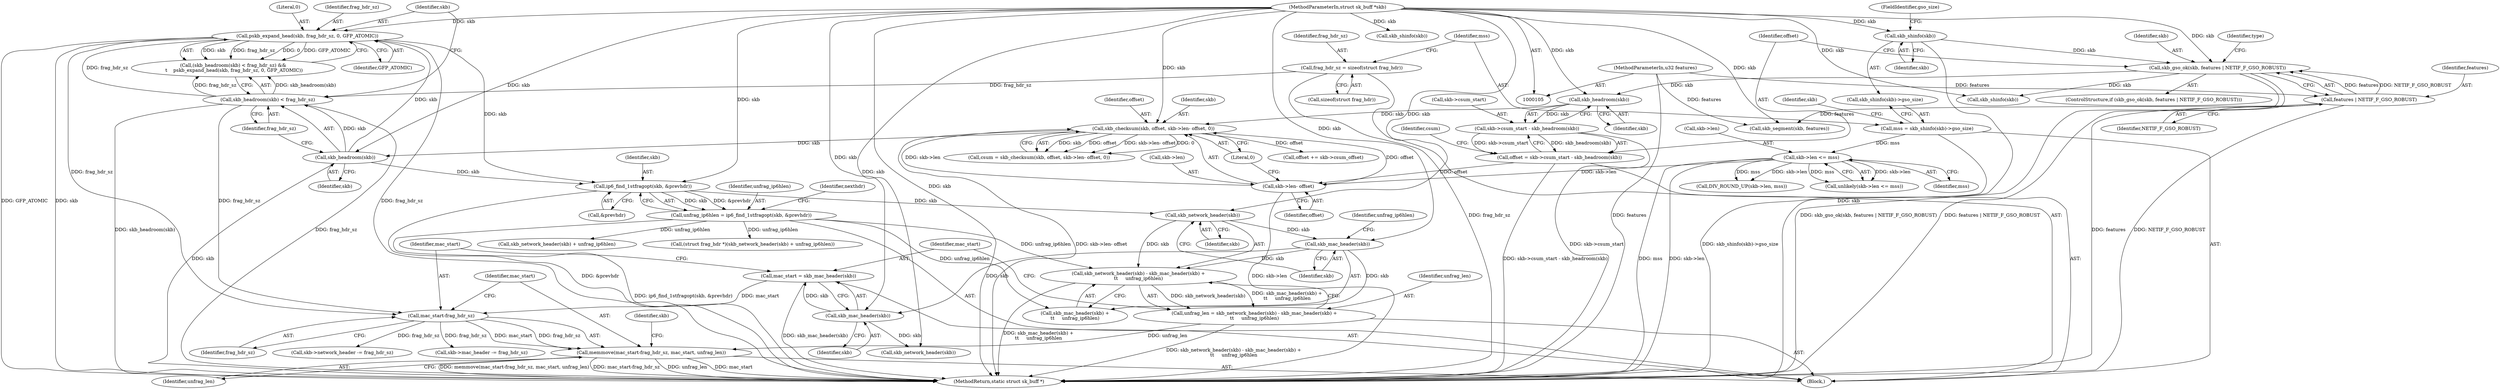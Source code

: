 digraph "1_linux_a9cf73ea7ff78f52662c8658d93c226effbbedde@API" {
"1000264" [label="(Call,memmove(mac_start-frag_hdr_sz, mac_start, unfrag_len))"];
"1000265" [label="(Call,mac_start-frag_hdr_sz)"];
"1000260" [label="(Call,mac_start = skb_mac_header(skb))"];
"1000262" [label="(Call,skb_mac_header(skb))"];
"1000257" [label="(Call,skb_mac_header(skb))"];
"1000254" [label="(Call,skb_network_header(skb))"];
"1000239" [label="(Call,ip6_find_1stfragopt(skb, &prevhdr))"];
"1000228" [label="(Call,skb_headroom(skb))"];
"1000195" [label="(Call,skb_checksum(skb, offset, skb->len- offset, 0))"];
"1000191" [label="(Call,skb_headroom(skb))"];
"1000144" [label="(Call,skb_gso_ok(skb, features | NETIF_F_GSO_ROBUST))"];
"1000132" [label="(Call,skb_shinfo(skb))"];
"1000106" [label="(MethodParameterIn,struct sk_buff *skb)"];
"1000146" [label="(Call,features | NETIF_F_GSO_ROBUST)"];
"1000107" [label="(MethodParameterIn,u32 features)"];
"1000198" [label="(Call,skb->len- offset)"];
"1000137" [label="(Call,skb->len <= mss)"];
"1000129" [label="(Call,mss = skb_shinfo(skb)->gso_size)"];
"1000185" [label="(Call,offset = skb->csum_start - skb_headroom(skb))"];
"1000187" [label="(Call,skb->csum_start - skb_headroom(skb))"];
"1000231" [label="(Call,pskb_expand_head(skb, frag_hdr_sz, 0, GFP_ATOMIC))"];
"1000227" [label="(Call,skb_headroom(skb) < frag_hdr_sz)"];
"1000123" [label="(Call,frag_hdr_sz = sizeof(struct frag_hdr))"];
"1000251" [label="(Call,unfrag_len = skb_network_header(skb) - skb_mac_header(skb) +\n\t\t     unfrag_ip6hlen)"];
"1000253" [label="(Call,skb_network_header(skb) - skb_mac_header(skb) +\n\t\t     unfrag_ip6hlen)"];
"1000237" [label="(Call,unfrag_ip6hlen = ip6_find_1stfragopt(skb, &prevhdr))"];
"1000227" [label="(Call,skb_headroom(skb) < frag_hdr_sz)"];
"1000141" [label="(Identifier,mss)"];
"1000193" [label="(Call,csum = skb_checksum(skb, offset, skb->len- offset, 0))"];
"1000202" [label="(Identifier,offset)"];
"1000129" [label="(Call,mss = skb_shinfo(skb)->gso_size)"];
"1000233" [label="(Identifier,frag_hdr_sz)"];
"1000152" [label="(Identifier,type)"];
"1000254" [label="(Call,skb_network_header(skb))"];
"1000302" [label="(Call,skb_segment(skb, features))"];
"1000269" [label="(Identifier,unfrag_len)"];
"1000194" [label="(Identifier,csum)"];
"1000139" [label="(Identifier,skb)"];
"1000272" [label="(Identifier,skb)"];
"1000262" [label="(Call,skb_mac_header(skb))"];
"1000255" [label="(Identifier,skb)"];
"1000186" [label="(Identifier,offset)"];
"1000260" [label="(Call,mac_start = skb_mac_header(skb))"];
"1000188" [label="(Call,skb->csum_start)"];
"1000187" [label="(Call,skb->csum_start - skb_headroom(skb))"];
"1000267" [label="(Identifier,frag_hdr_sz)"];
"1000106" [label="(MethodParameterIn,struct sk_buff *skb)"];
"1000138" [label="(Call,skb->len)"];
"1000154" [label="(Call,skb_shinfo(skb))"];
"1000244" [label="(Identifier,nexthdr)"];
"1000203" [label="(Literal,0)"];
"1000251" [label="(Call,unfrag_len = skb_network_header(skb) - skb_mac_header(skb) +\n\t\t     unfrag_ip6hlen)"];
"1000204" [label="(Call,offset += skb->csum_offset)"];
"1000137" [label="(Call,skb->len <= mss)"];
"1000234" [label="(Literal,0)"];
"1000124" [label="(Identifier,frag_hdr_sz)"];
"1000261" [label="(Identifier,mac_start)"];
"1000176" [label="(Call,DIV_ROUND_UP(skb->len, mss))"];
"1000258" [label="(Identifier,skb)"];
"1000147" [label="(Identifier,features)"];
"1000146" [label="(Call,features | NETIF_F_GSO_ROBUST)"];
"1000268" [label="(Identifier,mac_start)"];
"1000198" [label="(Call,skb->len- offset)"];
"1000241" [label="(Call,&prevhdr)"];
"1000266" [label="(Identifier,mac_start)"];
"1000275" [label="(Call,skb->network_header -= frag_hdr_sz)"];
"1000270" [label="(Call,skb->mac_header -= frag_hdr_sz)"];
"1000228" [label="(Call,skb_headroom(skb))"];
"1000284" [label="(Call,skb_network_header(skb) + unfrag_ip6hlen)"];
"1000143" [label="(ControlStructure,if (skb_gso_ok(skb, features | NETIF_F_GSO_ROBUST)))"];
"1000173" [label="(Call,skb_shinfo(skb))"];
"1000259" [label="(Identifier,unfrag_ip6hlen)"];
"1000134" [label="(FieldIdentifier,gso_size)"];
"1000240" [label="(Identifier,skb)"];
"1000235" [label="(Identifier,GFP_ATOMIC)"];
"1000196" [label="(Identifier,skb)"];
"1000144" [label="(Call,skb_gso_ok(skb, features | NETIF_F_GSO_ROBUST))"];
"1000265" [label="(Call,mac_start-frag_hdr_sz)"];
"1000252" [label="(Identifier,unfrag_len)"];
"1000229" [label="(Identifier,skb)"];
"1000192" [label="(Identifier,skb)"];
"1000195" [label="(Call,skb_checksum(skb, offset, skb->len- offset, 0))"];
"1000231" [label="(Call,pskb_expand_head(skb, frag_hdr_sz, 0, GFP_ATOMIC))"];
"1000257" [label="(Call,skb_mac_header(skb))"];
"1000131" [label="(Call,skb_shinfo(skb)->gso_size)"];
"1000132" [label="(Call,skb_shinfo(skb))"];
"1000148" [label="(Identifier,NETIF_F_GSO_ROBUST)"];
"1000123" [label="(Call,frag_hdr_sz = sizeof(struct frag_hdr))"];
"1000256" [label="(Call,skb_mac_header(skb) +\n\t\t     unfrag_ip6hlen)"];
"1000237" [label="(Call,unfrag_ip6hlen = ip6_find_1stfragopt(skb, &prevhdr))"];
"1000226" [label="(Call,(skb_headroom(skb) < frag_hdr_sz) &&\n \t    pskb_expand_head(skb, frag_hdr_sz, 0, GFP_ATOMIC))"];
"1000145" [label="(Identifier,skb)"];
"1000285" [label="(Call,skb_network_header(skb))"];
"1000185" [label="(Call,offset = skb->csum_start - skb_headroom(skb))"];
"1000130" [label="(Identifier,mss)"];
"1000238" [label="(Identifier,unfrag_ip6hlen)"];
"1000308" [label="(MethodReturn,static struct sk_buff *)"];
"1000253" [label="(Call,skb_network_header(skb) - skb_mac_header(skb) +\n\t\t     unfrag_ip6hlen)"];
"1000197" [label="(Identifier,offset)"];
"1000232" [label="(Identifier,skb)"];
"1000282" [label="(Call,(struct frag_hdr *)(skb_network_header(skb) + unfrag_ip6hlen))"];
"1000125" [label="(Call,sizeof(struct frag_hdr))"];
"1000264" [label="(Call,memmove(mac_start-frag_hdr_sz, mac_start, unfrag_len))"];
"1000107" [label="(MethodParameterIn,u32 features)"];
"1000136" [label="(Call,unlikely(skb->len <= mss))"];
"1000191" [label="(Call,skb_headroom(skb))"];
"1000263" [label="(Identifier,skb)"];
"1000133" [label="(Identifier,skb)"];
"1000199" [label="(Call,skb->len)"];
"1000230" [label="(Identifier,frag_hdr_sz)"];
"1000108" [label="(Block,)"];
"1000239" [label="(Call,ip6_find_1stfragopt(skb, &prevhdr))"];
"1000264" -> "1000108"  [label="AST: "];
"1000264" -> "1000269"  [label="CFG: "];
"1000265" -> "1000264"  [label="AST: "];
"1000268" -> "1000264"  [label="AST: "];
"1000269" -> "1000264"  [label="AST: "];
"1000272" -> "1000264"  [label="CFG: "];
"1000264" -> "1000308"  [label="DDG: mac_start-frag_hdr_sz"];
"1000264" -> "1000308"  [label="DDG: unfrag_len"];
"1000264" -> "1000308"  [label="DDG: mac_start"];
"1000264" -> "1000308"  [label="DDG: memmove(mac_start-frag_hdr_sz, mac_start, unfrag_len)"];
"1000265" -> "1000264"  [label="DDG: mac_start"];
"1000265" -> "1000264"  [label="DDG: frag_hdr_sz"];
"1000251" -> "1000264"  [label="DDG: unfrag_len"];
"1000265" -> "1000267"  [label="CFG: "];
"1000266" -> "1000265"  [label="AST: "];
"1000267" -> "1000265"  [label="AST: "];
"1000268" -> "1000265"  [label="CFG: "];
"1000260" -> "1000265"  [label="DDG: mac_start"];
"1000231" -> "1000265"  [label="DDG: frag_hdr_sz"];
"1000227" -> "1000265"  [label="DDG: frag_hdr_sz"];
"1000265" -> "1000270"  [label="DDG: frag_hdr_sz"];
"1000265" -> "1000275"  [label="DDG: frag_hdr_sz"];
"1000260" -> "1000108"  [label="AST: "];
"1000260" -> "1000262"  [label="CFG: "];
"1000261" -> "1000260"  [label="AST: "];
"1000262" -> "1000260"  [label="AST: "];
"1000266" -> "1000260"  [label="CFG: "];
"1000260" -> "1000308"  [label="DDG: skb_mac_header(skb)"];
"1000262" -> "1000260"  [label="DDG: skb"];
"1000262" -> "1000263"  [label="CFG: "];
"1000263" -> "1000262"  [label="AST: "];
"1000257" -> "1000262"  [label="DDG: skb"];
"1000106" -> "1000262"  [label="DDG: skb"];
"1000262" -> "1000285"  [label="DDG: skb"];
"1000257" -> "1000256"  [label="AST: "];
"1000257" -> "1000258"  [label="CFG: "];
"1000258" -> "1000257"  [label="AST: "];
"1000259" -> "1000257"  [label="CFG: "];
"1000257" -> "1000253"  [label="DDG: skb"];
"1000257" -> "1000256"  [label="DDG: skb"];
"1000254" -> "1000257"  [label="DDG: skb"];
"1000106" -> "1000257"  [label="DDG: skb"];
"1000254" -> "1000253"  [label="AST: "];
"1000254" -> "1000255"  [label="CFG: "];
"1000255" -> "1000254"  [label="AST: "];
"1000258" -> "1000254"  [label="CFG: "];
"1000254" -> "1000253"  [label="DDG: skb"];
"1000239" -> "1000254"  [label="DDG: skb"];
"1000106" -> "1000254"  [label="DDG: skb"];
"1000239" -> "1000237"  [label="AST: "];
"1000239" -> "1000241"  [label="CFG: "];
"1000240" -> "1000239"  [label="AST: "];
"1000241" -> "1000239"  [label="AST: "];
"1000237" -> "1000239"  [label="CFG: "];
"1000239" -> "1000308"  [label="DDG: &prevhdr"];
"1000239" -> "1000237"  [label="DDG: skb"];
"1000239" -> "1000237"  [label="DDG: &prevhdr"];
"1000228" -> "1000239"  [label="DDG: skb"];
"1000231" -> "1000239"  [label="DDG: skb"];
"1000106" -> "1000239"  [label="DDG: skb"];
"1000228" -> "1000227"  [label="AST: "];
"1000228" -> "1000229"  [label="CFG: "];
"1000229" -> "1000228"  [label="AST: "];
"1000230" -> "1000228"  [label="CFG: "];
"1000228" -> "1000308"  [label="DDG: skb"];
"1000228" -> "1000227"  [label="DDG: skb"];
"1000195" -> "1000228"  [label="DDG: skb"];
"1000106" -> "1000228"  [label="DDG: skb"];
"1000228" -> "1000231"  [label="DDG: skb"];
"1000195" -> "1000193"  [label="AST: "];
"1000195" -> "1000203"  [label="CFG: "];
"1000196" -> "1000195"  [label="AST: "];
"1000197" -> "1000195"  [label="AST: "];
"1000198" -> "1000195"  [label="AST: "];
"1000203" -> "1000195"  [label="AST: "];
"1000193" -> "1000195"  [label="CFG: "];
"1000195" -> "1000308"  [label="DDG: skb->len- offset"];
"1000195" -> "1000193"  [label="DDG: skb"];
"1000195" -> "1000193"  [label="DDG: offset"];
"1000195" -> "1000193"  [label="DDG: skb->len- offset"];
"1000195" -> "1000193"  [label="DDG: 0"];
"1000191" -> "1000195"  [label="DDG: skb"];
"1000106" -> "1000195"  [label="DDG: skb"];
"1000198" -> "1000195"  [label="DDG: offset"];
"1000198" -> "1000195"  [label="DDG: skb->len"];
"1000195" -> "1000204"  [label="DDG: offset"];
"1000191" -> "1000187"  [label="AST: "];
"1000191" -> "1000192"  [label="CFG: "];
"1000192" -> "1000191"  [label="AST: "];
"1000187" -> "1000191"  [label="CFG: "];
"1000191" -> "1000187"  [label="DDG: skb"];
"1000144" -> "1000191"  [label="DDG: skb"];
"1000106" -> "1000191"  [label="DDG: skb"];
"1000144" -> "1000143"  [label="AST: "];
"1000144" -> "1000146"  [label="CFG: "];
"1000145" -> "1000144"  [label="AST: "];
"1000146" -> "1000144"  [label="AST: "];
"1000152" -> "1000144"  [label="CFG: "];
"1000186" -> "1000144"  [label="CFG: "];
"1000144" -> "1000308"  [label="DDG: skb_gso_ok(skb, features | NETIF_F_GSO_ROBUST)"];
"1000144" -> "1000308"  [label="DDG: features | NETIF_F_GSO_ROBUST"];
"1000132" -> "1000144"  [label="DDG: skb"];
"1000106" -> "1000144"  [label="DDG: skb"];
"1000146" -> "1000144"  [label="DDG: features"];
"1000146" -> "1000144"  [label="DDG: NETIF_F_GSO_ROBUST"];
"1000144" -> "1000154"  [label="DDG: skb"];
"1000132" -> "1000131"  [label="AST: "];
"1000132" -> "1000133"  [label="CFG: "];
"1000133" -> "1000132"  [label="AST: "];
"1000134" -> "1000132"  [label="CFG: "];
"1000132" -> "1000308"  [label="DDG: skb"];
"1000106" -> "1000132"  [label="DDG: skb"];
"1000106" -> "1000105"  [label="AST: "];
"1000106" -> "1000308"  [label="DDG: skb"];
"1000106" -> "1000154"  [label="DDG: skb"];
"1000106" -> "1000173"  [label="DDG: skb"];
"1000106" -> "1000231"  [label="DDG: skb"];
"1000106" -> "1000285"  [label="DDG: skb"];
"1000106" -> "1000302"  [label="DDG: skb"];
"1000146" -> "1000148"  [label="CFG: "];
"1000147" -> "1000146"  [label="AST: "];
"1000148" -> "1000146"  [label="AST: "];
"1000146" -> "1000308"  [label="DDG: NETIF_F_GSO_ROBUST"];
"1000146" -> "1000308"  [label="DDG: features"];
"1000107" -> "1000146"  [label="DDG: features"];
"1000146" -> "1000302"  [label="DDG: features"];
"1000107" -> "1000105"  [label="AST: "];
"1000107" -> "1000308"  [label="DDG: features"];
"1000107" -> "1000302"  [label="DDG: features"];
"1000198" -> "1000202"  [label="CFG: "];
"1000199" -> "1000198"  [label="AST: "];
"1000202" -> "1000198"  [label="AST: "];
"1000203" -> "1000198"  [label="CFG: "];
"1000198" -> "1000308"  [label="DDG: skb->len"];
"1000137" -> "1000198"  [label="DDG: skb->len"];
"1000185" -> "1000198"  [label="DDG: offset"];
"1000137" -> "1000136"  [label="AST: "];
"1000137" -> "1000141"  [label="CFG: "];
"1000138" -> "1000137"  [label="AST: "];
"1000141" -> "1000137"  [label="AST: "];
"1000136" -> "1000137"  [label="CFG: "];
"1000137" -> "1000308"  [label="DDG: mss"];
"1000137" -> "1000308"  [label="DDG: skb->len"];
"1000137" -> "1000136"  [label="DDG: skb->len"];
"1000137" -> "1000136"  [label="DDG: mss"];
"1000129" -> "1000137"  [label="DDG: mss"];
"1000137" -> "1000176"  [label="DDG: skb->len"];
"1000137" -> "1000176"  [label="DDG: mss"];
"1000129" -> "1000108"  [label="AST: "];
"1000129" -> "1000131"  [label="CFG: "];
"1000130" -> "1000129"  [label="AST: "];
"1000131" -> "1000129"  [label="AST: "];
"1000139" -> "1000129"  [label="CFG: "];
"1000129" -> "1000308"  [label="DDG: skb_shinfo(skb)->gso_size"];
"1000185" -> "1000108"  [label="AST: "];
"1000185" -> "1000187"  [label="CFG: "];
"1000186" -> "1000185"  [label="AST: "];
"1000187" -> "1000185"  [label="AST: "];
"1000194" -> "1000185"  [label="CFG: "];
"1000185" -> "1000308"  [label="DDG: skb->csum_start - skb_headroom(skb)"];
"1000187" -> "1000185"  [label="DDG: skb->csum_start"];
"1000187" -> "1000185"  [label="DDG: skb_headroom(skb)"];
"1000188" -> "1000187"  [label="AST: "];
"1000187" -> "1000308"  [label="DDG: skb->csum_start"];
"1000231" -> "1000226"  [label="AST: "];
"1000231" -> "1000235"  [label="CFG: "];
"1000232" -> "1000231"  [label="AST: "];
"1000233" -> "1000231"  [label="AST: "];
"1000234" -> "1000231"  [label="AST: "];
"1000235" -> "1000231"  [label="AST: "];
"1000226" -> "1000231"  [label="CFG: "];
"1000231" -> "1000308"  [label="DDG: frag_hdr_sz"];
"1000231" -> "1000308"  [label="DDG: GFP_ATOMIC"];
"1000231" -> "1000308"  [label="DDG: skb"];
"1000231" -> "1000226"  [label="DDG: skb"];
"1000231" -> "1000226"  [label="DDG: frag_hdr_sz"];
"1000231" -> "1000226"  [label="DDG: 0"];
"1000231" -> "1000226"  [label="DDG: GFP_ATOMIC"];
"1000227" -> "1000231"  [label="DDG: frag_hdr_sz"];
"1000227" -> "1000226"  [label="AST: "];
"1000227" -> "1000230"  [label="CFG: "];
"1000230" -> "1000227"  [label="AST: "];
"1000232" -> "1000227"  [label="CFG: "];
"1000226" -> "1000227"  [label="CFG: "];
"1000227" -> "1000308"  [label="DDG: skb_headroom(skb)"];
"1000227" -> "1000308"  [label="DDG: frag_hdr_sz"];
"1000227" -> "1000226"  [label="DDG: skb_headroom(skb)"];
"1000227" -> "1000226"  [label="DDG: frag_hdr_sz"];
"1000123" -> "1000227"  [label="DDG: frag_hdr_sz"];
"1000123" -> "1000108"  [label="AST: "];
"1000123" -> "1000125"  [label="CFG: "];
"1000124" -> "1000123"  [label="AST: "];
"1000125" -> "1000123"  [label="AST: "];
"1000130" -> "1000123"  [label="CFG: "];
"1000123" -> "1000308"  [label="DDG: frag_hdr_sz"];
"1000251" -> "1000108"  [label="AST: "];
"1000251" -> "1000253"  [label="CFG: "];
"1000252" -> "1000251"  [label="AST: "];
"1000253" -> "1000251"  [label="AST: "];
"1000261" -> "1000251"  [label="CFG: "];
"1000251" -> "1000308"  [label="DDG: skb_network_header(skb) - skb_mac_header(skb) +\n\t\t     unfrag_ip6hlen"];
"1000253" -> "1000251"  [label="DDG: skb_network_header(skb)"];
"1000253" -> "1000251"  [label="DDG: skb_mac_header(skb) +\n\t\t     unfrag_ip6hlen"];
"1000253" -> "1000256"  [label="CFG: "];
"1000256" -> "1000253"  [label="AST: "];
"1000253" -> "1000308"  [label="DDG: skb_mac_header(skb) +\n\t\t     unfrag_ip6hlen"];
"1000237" -> "1000253"  [label="DDG: unfrag_ip6hlen"];
"1000237" -> "1000108"  [label="AST: "];
"1000238" -> "1000237"  [label="AST: "];
"1000244" -> "1000237"  [label="CFG: "];
"1000237" -> "1000308"  [label="DDG: ip6_find_1stfragopt(skb, &prevhdr)"];
"1000237" -> "1000256"  [label="DDG: unfrag_ip6hlen"];
"1000237" -> "1000282"  [label="DDG: unfrag_ip6hlen"];
"1000237" -> "1000284"  [label="DDG: unfrag_ip6hlen"];
}
